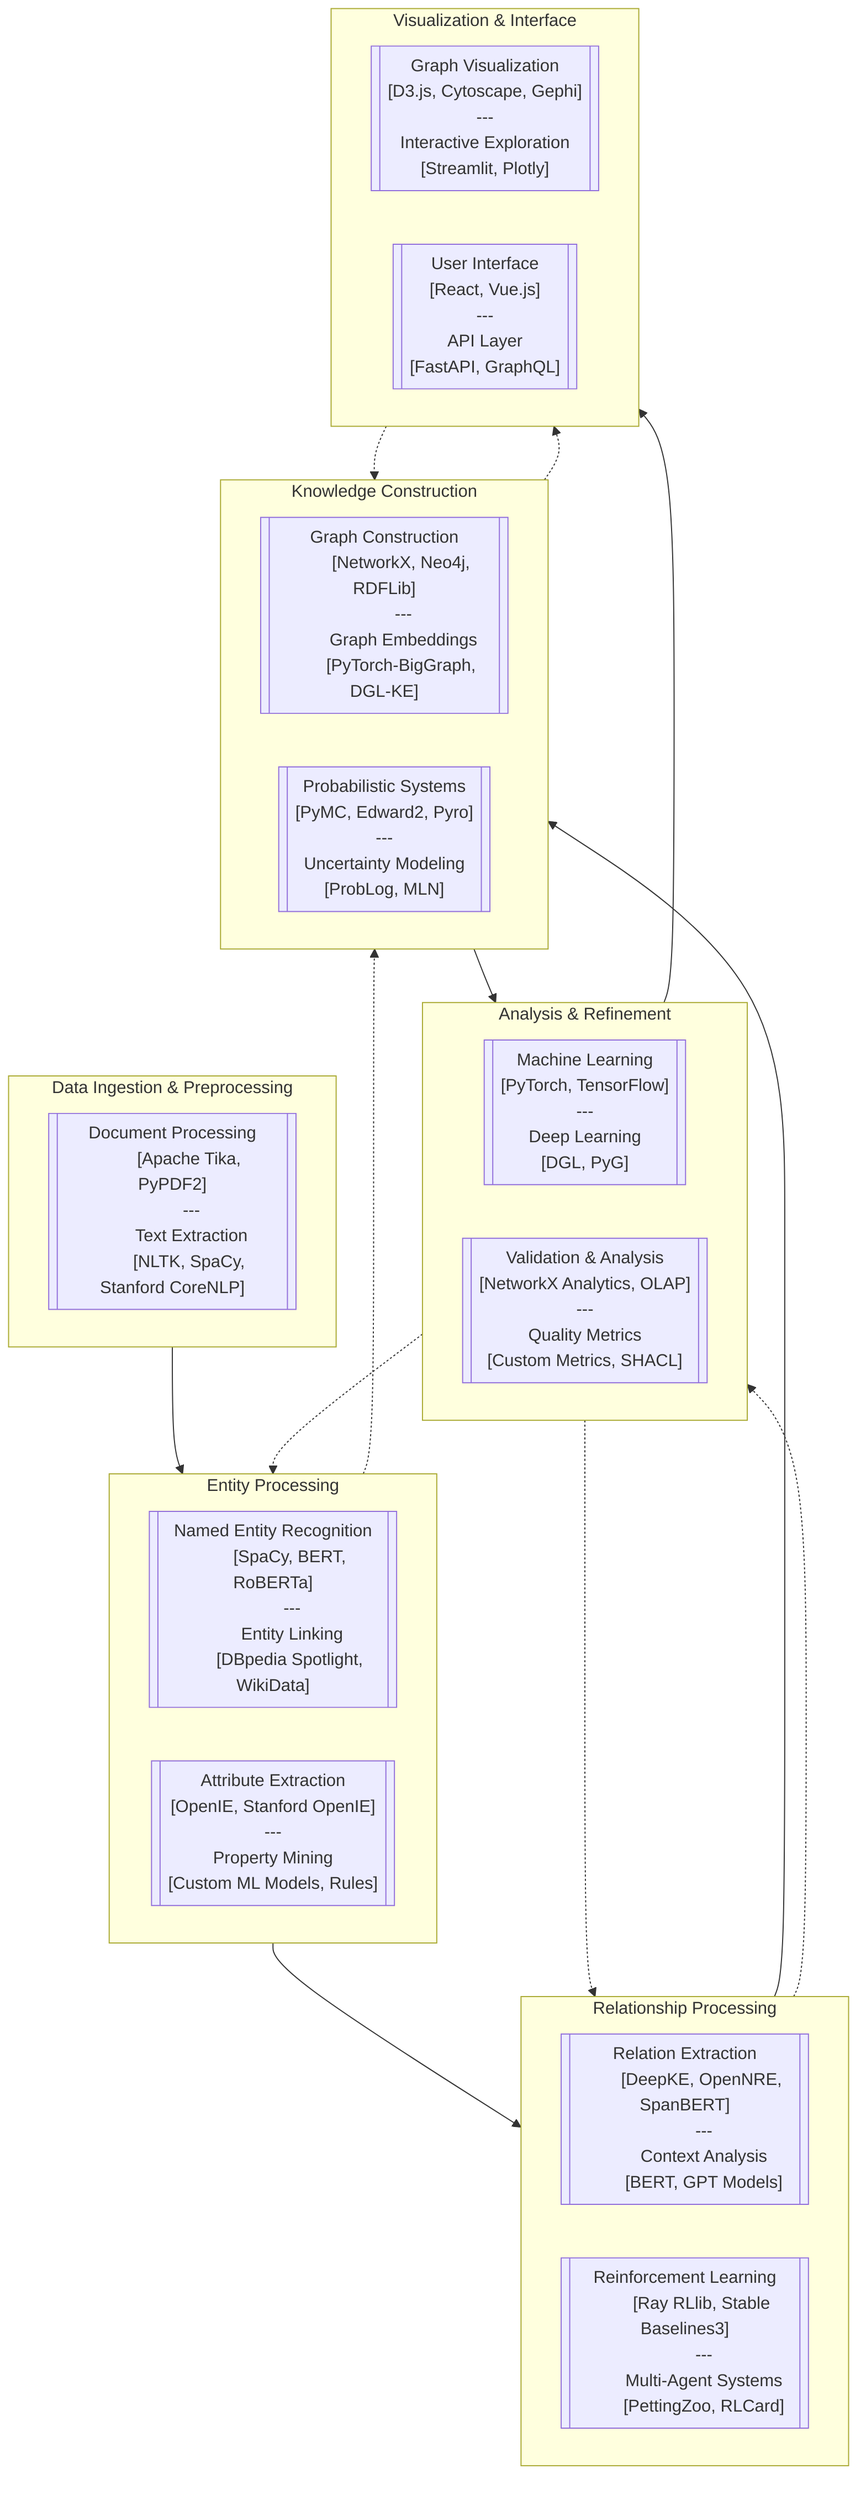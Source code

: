graph TD
    subgraph Data_Ingestion["Data Ingestion & Preprocessing"]
        DI[["Document Processing
        [Apache Tika, PyPDF2]
        ---
        Text Extraction
        [NLTK, SpaCy, Stanford CoreNLP]"]]
    end

    subgraph Entity_Recognition["Entity Processing"]
        NER[["Named Entity Recognition
        [SpaCy, BERT, RoBERTa]
        ---
        Entity Linking
        [DBpedia Spotlight, WikiData]"]]
        
        AE[["Attribute Extraction
        [OpenIE, Stanford OpenIE]
        ---
        Property Mining
        [Custom ML Models, Rules]"]]
    end

    subgraph Relationship_Engine["Relationship Processing"]
        RE[["Relation Extraction
        [DeepKE, OpenNRE, SpanBERT]
        ---
        Context Analysis
        [BERT, GPT Models]"]]
        
        RL[["Reinforcement Learning
        [Ray RLlib, Stable Baselines3]
        ---
        Multi-Agent Systems
        [PettingZoo, RLCard]"]]
    end

    subgraph Knowledge_Construction["Knowledge Construction"]
        KG[["Graph Construction
        [NetworkX, Neo4j, RDFLib]
        ---
        Graph Embeddings
        [PyTorch-BigGraph, DGL-KE]"]]
        
        PS[["Probabilistic Systems
        [PyMC, Edward2, Pyro]
        ---
        Uncertainty Modeling
        [ProbLog, MLN]"]]
    end

    subgraph Analysis_Layer["Analysis & Refinement"]
        ML[["Machine Learning
        [PyTorch, TensorFlow]
        ---
        Deep Learning
        [DGL, PyG]"]]
        
        VA[["Validation & Analysis
        [NetworkX Analytics, OLAP]
        ---
        Quality Metrics
        [Custom Metrics, SHACL]"]]
    end

    subgraph Visualization["Visualization & Interface"]
        VIS[["Graph Visualization
        [D3.js, Cytoscape, Gephi]
        ---
        Interactive Exploration
        [Streamlit, Plotly]"]]
        
        UI[["User Interface
        [React, Vue.js]
        ---
        API Layer
        [FastAPI, GraphQL]"]]
    end

    Data_Ingestion --> Entity_Recognition
    Entity_Recognition --> Relationship_Engine
    Relationship_Engine --> Knowledge_Construction
    Knowledge_Construction --> Analysis_Layer
    Analysis_Layer --> Visualization
    
    %% Feedback loops
    Analysis_Layer -.-> Entity_Recognition
    Analysis_Layer -.-> Relationship_Engine
    Visualization -.-> Knowledge_Construction
    
    %% Cross-component interactions
    Entity_Recognition -.-> Knowledge_Construction
    Relationship_Engine -.-> Analysis_Layer
    Knowledge_Construction -.-> Visualization